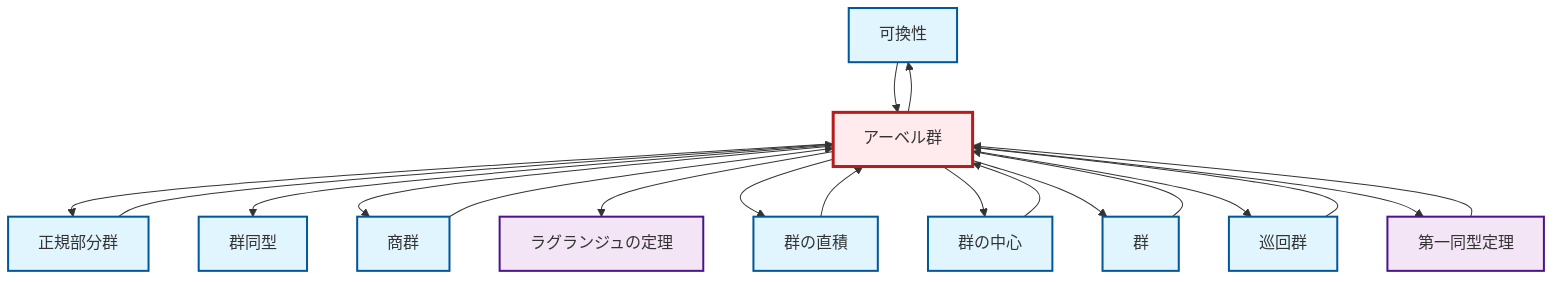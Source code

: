 graph TD
    classDef definition fill:#e1f5fe,stroke:#01579b,stroke-width:2px
    classDef theorem fill:#f3e5f5,stroke:#4a148c,stroke-width:2px
    classDef axiom fill:#fff3e0,stroke:#e65100,stroke-width:2px
    classDef example fill:#e8f5e9,stroke:#1b5e20,stroke-width:2px
    classDef current fill:#ffebee,stroke:#b71c1c,stroke-width:3px
    def-commutativity["可換性"]:::definition
    def-direct-product["群の直積"]:::definition
    def-quotient-group["商群"]:::definition
    def-cyclic-group["巡回群"]:::definition
    def-normal-subgroup["正規部分群"]:::definition
    def-abelian-group["アーベル群"]:::definition
    def-center-of-group["群の中心"]:::definition
    thm-lagrange["ラグランジュの定理"]:::theorem
    thm-first-isomorphism["第一同型定理"]:::theorem
    def-isomorphism["群同型"]:::definition
    def-group["群"]:::definition
    def-center-of-group --> def-abelian-group
    def-abelian-group --> def-normal-subgroup
    def-abelian-group --> def-commutativity
    def-cyclic-group --> def-abelian-group
    def-normal-subgroup --> def-abelian-group
    def-abelian-group --> def-isomorphism
    def-commutativity --> def-abelian-group
    def-abelian-group --> def-quotient-group
    def-abelian-group --> thm-lagrange
    def-abelian-group --> def-direct-product
    def-abelian-group --> def-center-of-group
    def-abelian-group --> def-group
    def-abelian-group --> def-cyclic-group
    def-group --> def-abelian-group
    thm-first-isomorphism --> def-abelian-group
    def-quotient-group --> def-abelian-group
    def-abelian-group --> thm-first-isomorphism
    def-direct-product --> def-abelian-group
    class def-abelian-group current